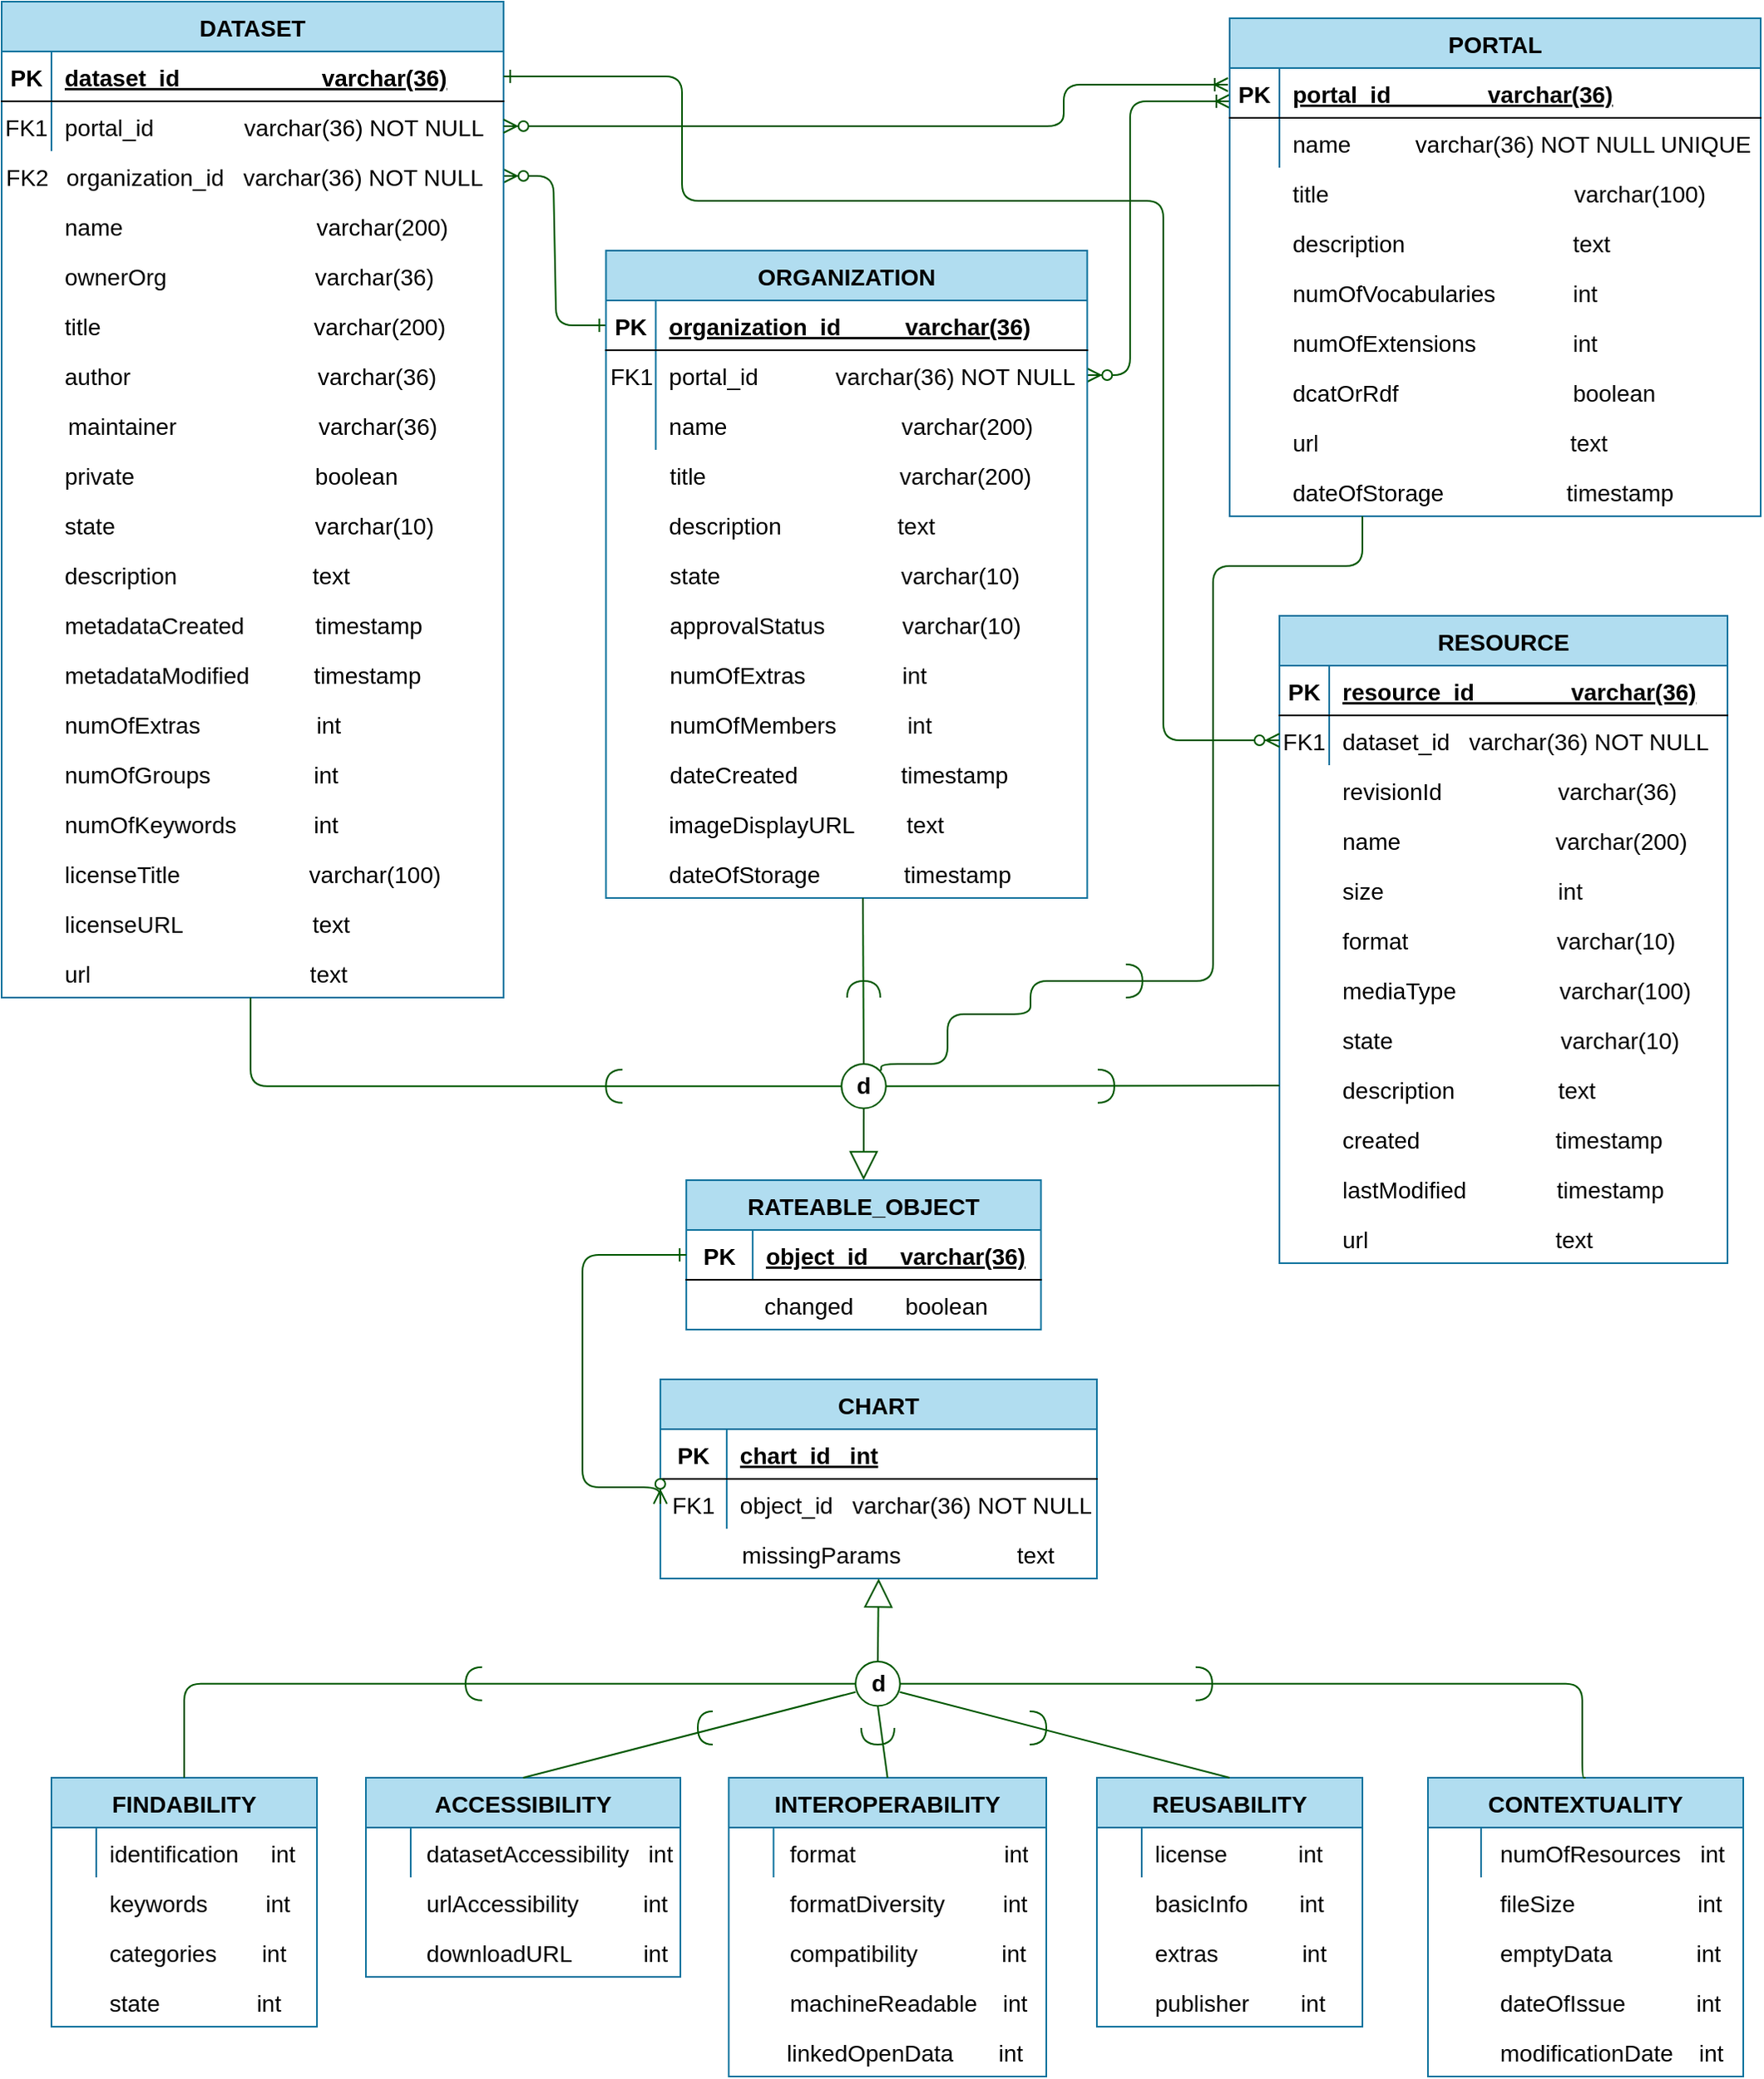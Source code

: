<mxfile version="14.6.12" type="device"><diagram id="R2lEEEUBdFMjLlhIrx00" name="Page-1"><mxGraphModel dx="744" dy="422" grid="1" gridSize="10" guides="1" tooltips="1" connect="1" arrows="1" fold="1" page="1" pageScale="1" pageWidth="1100" pageHeight="850" math="0" shadow="0" extFonts="Permanent Marker^https://fonts.googleapis.com/css?family=Permanent+Marker"><root><mxCell id="0"/><mxCell id="1" parent="0"/><mxCell id="C-vyLk0tnHw3VtMMgP7b-1" value="" style="edgeStyle=orthogonalEdgeStyle;endArrow=ERzeroToMany;startArrow=ERoneToMany;endFill=1;startFill=0;fillColor=#008a00;strokeColor=#005700;fontSize=14;entryX=1;entryY=0.5;entryDx=0;entryDy=0;" parent="1" source="C-vyLk0tnHw3VtMMgP7b-24" target="C-vyLk0tnHw3VtMMgP7b-17" edge="1"><mxGeometry width="100" height="100" relative="1" as="geometry"><mxPoint x="360" y="840" as="sourcePoint"/><mxPoint x="662.43" y="95" as="targetPoint"/><Array as="points"><mxPoint x="700" y="70"/><mxPoint x="700" y="235"/></Array></mxGeometry></mxCell><mxCell id="C-vyLk0tnHw3VtMMgP7b-12" value="" style="edgeStyle=entityRelationEdgeStyle;endArrow=ERzeroToMany;startArrow=ERone;endFill=1;startFill=0;exitX=0;exitY=0.5;exitDx=0;exitDy=0;entryX=1;entryY=0.5;entryDx=0;entryDy=0;fillColor=#008a00;strokeColor=#005700;fontSize=14;" parent="1" source="C-vyLk0tnHw3VtMMgP7b-14" target="UvBOxQ-q_Ur3HQ1FWo0W-9" edge="1"><mxGeometry width="100" height="100" relative="1" as="geometry"><mxPoint x="420" y="300" as="sourcePoint"/><mxPoint x="570" y="390" as="targetPoint"/></mxGeometry></mxCell><mxCell id="C-vyLk0tnHw3VtMMgP7b-2" value="DATASET" style="shape=table;startSize=30;container=1;collapsible=1;childLayout=tableLayout;fixedRows=1;rowLines=0;fontStyle=1;align=center;resizeLast=1;fillColor=#b1ddf0;strokeColor=#10739e;fontSize=14;" parent="1" vertex="1"><mxGeometry x="20" y="10" width="302.43" height="600" as="geometry"/></mxCell><mxCell id="C-vyLk0tnHw3VtMMgP7b-3" value="" style="shape=partialRectangle;collapsible=0;dropTarget=0;pointerEvents=0;fillColor=none;points=[[0,0.5],[1,0.5]];portConstraint=eastwest;top=0;left=0;right=0;bottom=1;fontSize=14;" parent="C-vyLk0tnHw3VtMMgP7b-2" vertex="1"><mxGeometry y="30" width="302.43" height="30" as="geometry"/></mxCell><mxCell id="C-vyLk0tnHw3VtMMgP7b-4" value="PK" style="shape=partialRectangle;overflow=hidden;connectable=0;fillColor=none;top=0;left=0;bottom=0;right=0;fontStyle=1;fontSize=14;" parent="C-vyLk0tnHw3VtMMgP7b-3" vertex="1"><mxGeometry width="30" height="30" as="geometry"/></mxCell><mxCell id="C-vyLk0tnHw3VtMMgP7b-5" value="dataset_id                      varchar(36)" style="shape=partialRectangle;overflow=hidden;connectable=0;fillColor=none;top=0;left=0;bottom=0;right=0;align=left;spacingLeft=6;fontStyle=5;fontSize=14;" parent="C-vyLk0tnHw3VtMMgP7b-3" vertex="1"><mxGeometry x="30" width="272.43" height="30" as="geometry"/></mxCell><mxCell id="C-vyLk0tnHw3VtMMgP7b-9" value="" style="shape=partialRectangle;collapsible=0;dropTarget=0;pointerEvents=0;fillColor=none;points=[[0,0.5],[1,0.5]];portConstraint=eastwest;top=0;left=0;right=0;bottom=0;fontSize=14;" parent="C-vyLk0tnHw3VtMMgP7b-2" vertex="1"><mxGeometry y="60" width="302.43" height="30" as="geometry"/></mxCell><mxCell id="C-vyLk0tnHw3VtMMgP7b-10" value="FK1" style="shape=partialRectangle;overflow=hidden;connectable=0;fillColor=none;top=0;left=0;bottom=0;right=0;fontSize=14;" parent="C-vyLk0tnHw3VtMMgP7b-9" vertex="1"><mxGeometry width="30" height="30" as="geometry"/></mxCell><mxCell id="C-vyLk0tnHw3VtMMgP7b-11" value="portal_id              varchar(36) NOT NULL" style="shape=partialRectangle;overflow=hidden;connectable=0;fillColor=none;top=0;left=0;bottom=0;right=0;align=left;spacingLeft=6;fontSize=14;" parent="C-vyLk0tnHw3VtMMgP7b-9" vertex="1"><mxGeometry x="30" width="272.43" height="30" as="geometry"/></mxCell><mxCell id="C-vyLk0tnHw3VtMMgP7b-13" value="ORGANIZATION" style="shape=table;startSize=30;container=1;collapsible=1;childLayout=tableLayout;fixedRows=1;rowLines=0;fontStyle=1;align=center;resizeLast=1;fillColor=#b1ddf0;strokeColor=#10739e;fontSize=14;" parent="1" vertex="1"><mxGeometry x="384.18" y="160" width="290" height="390" as="geometry"/></mxCell><mxCell id="C-vyLk0tnHw3VtMMgP7b-14" value="" style="shape=partialRectangle;collapsible=0;dropTarget=0;pointerEvents=0;fillColor=none;points=[[0,0.5],[1,0.5]];portConstraint=eastwest;top=0;left=0;right=0;bottom=1;fontSize=14;" parent="C-vyLk0tnHw3VtMMgP7b-13" vertex="1"><mxGeometry y="30" width="290" height="30" as="geometry"/></mxCell><mxCell id="C-vyLk0tnHw3VtMMgP7b-15" value="PK" style="shape=partialRectangle;overflow=hidden;connectable=0;fillColor=none;top=0;left=0;bottom=0;right=0;fontStyle=1;fontSize=14;" parent="C-vyLk0tnHw3VtMMgP7b-14" vertex="1"><mxGeometry width="30" height="30" as="geometry"/></mxCell><mxCell id="C-vyLk0tnHw3VtMMgP7b-16" value="organization_id          varchar(36)" style="shape=partialRectangle;overflow=hidden;connectable=0;fillColor=none;top=0;left=0;bottom=0;right=0;align=left;spacingLeft=6;fontStyle=5;fontSize=14;" parent="C-vyLk0tnHw3VtMMgP7b-14" vertex="1"><mxGeometry x="30" width="260" height="30" as="geometry"/></mxCell><mxCell id="C-vyLk0tnHw3VtMMgP7b-17" value="" style="shape=partialRectangle;collapsible=0;dropTarget=0;pointerEvents=0;fillColor=none;points=[[0,0.5],[1,0.5]];portConstraint=eastwest;top=0;left=0;right=0;bottom=0;fontSize=14;" parent="C-vyLk0tnHw3VtMMgP7b-13" vertex="1"><mxGeometry y="60" width="290" height="30" as="geometry"/></mxCell><mxCell id="C-vyLk0tnHw3VtMMgP7b-18" value="" style="shape=partialRectangle;overflow=hidden;connectable=0;fillColor=none;top=0;left=0;bottom=0;right=0;fontSize=14;" parent="C-vyLk0tnHw3VtMMgP7b-17" vertex="1"><mxGeometry width="30" height="30" as="geometry"/></mxCell><mxCell id="C-vyLk0tnHw3VtMMgP7b-19" value="portal_id            varchar(36) NOT NULL" style="shape=partialRectangle;overflow=hidden;connectable=0;fillColor=none;top=0;left=0;bottom=0;right=0;align=left;spacingLeft=6;strokeWidth=1;fontStyle=0;fontSize=14;" parent="C-vyLk0tnHw3VtMMgP7b-17" vertex="1"><mxGeometry x="30" width="260" height="30" as="geometry"/></mxCell><mxCell id="C-vyLk0tnHw3VtMMgP7b-20" value="" style="shape=partialRectangle;collapsible=0;dropTarget=0;pointerEvents=0;fillColor=none;points=[[0,0.5],[1,0.5]];portConstraint=eastwest;top=0;left=0;right=0;bottom=0;fontSize=14;" parent="C-vyLk0tnHw3VtMMgP7b-13" vertex="1"><mxGeometry y="90" width="290" height="30" as="geometry"/></mxCell><mxCell id="C-vyLk0tnHw3VtMMgP7b-21" value="" style="shape=partialRectangle;overflow=hidden;connectable=0;fillColor=none;top=0;left=0;bottom=0;right=0;fontSize=14;" parent="C-vyLk0tnHw3VtMMgP7b-20" vertex="1"><mxGeometry width="30" height="30" as="geometry"/></mxCell><mxCell id="C-vyLk0tnHw3VtMMgP7b-22" value="name                           varchar(200)" style="shape=partialRectangle;overflow=hidden;connectable=0;fillColor=none;top=0;left=0;bottom=0;right=0;align=left;spacingLeft=6;fontSize=14;" parent="C-vyLk0tnHw3VtMMgP7b-20" vertex="1"><mxGeometry x="30" width="260" height="30" as="geometry"/></mxCell><mxCell id="C-vyLk0tnHw3VtMMgP7b-23" value="PORTAL" style="shape=table;startSize=30;container=1;collapsible=1;childLayout=tableLayout;fixedRows=1;rowLines=0;fontStyle=1;align=center;resizeLast=1;fillColor=#b1ddf0;strokeColor=#10739e;fontSize=14;" parent="1" vertex="1"><mxGeometry x="760" y="20" width="320" height="300" as="geometry"/></mxCell><mxCell id="C-vyLk0tnHw3VtMMgP7b-24" value="" style="shape=partialRectangle;collapsible=0;dropTarget=0;pointerEvents=0;fillColor=none;points=[[0,0.5],[1,0.5]];portConstraint=eastwest;top=0;left=0;right=0;bottom=1;fontSize=14;" parent="C-vyLk0tnHw3VtMMgP7b-23" vertex="1"><mxGeometry y="30" width="320" height="30" as="geometry"/></mxCell><mxCell id="C-vyLk0tnHw3VtMMgP7b-25" value="PK" style="shape=partialRectangle;overflow=hidden;connectable=0;fillColor=none;top=0;left=0;bottom=0;right=0;fontStyle=1;fontSize=14;" parent="C-vyLk0tnHw3VtMMgP7b-24" vertex="1"><mxGeometry width="30" height="30" as="geometry"/></mxCell><mxCell id="C-vyLk0tnHw3VtMMgP7b-26" value="portal_id               varchar(36)" style="shape=partialRectangle;overflow=hidden;connectable=0;fillColor=none;top=0;left=0;bottom=0;right=0;align=left;spacingLeft=6;fontStyle=5;fontSize=14;" parent="C-vyLk0tnHw3VtMMgP7b-24" vertex="1"><mxGeometry x="30" width="290" height="30" as="geometry"/></mxCell><mxCell id="C-vyLk0tnHw3VtMMgP7b-27" value="" style="shape=partialRectangle;collapsible=0;dropTarget=0;pointerEvents=0;fillColor=none;points=[[0,0.5],[1,0.5]];portConstraint=eastwest;top=0;left=0;right=0;bottom=0;fontSize=14;" parent="C-vyLk0tnHw3VtMMgP7b-23" vertex="1"><mxGeometry y="60" width="320" height="30" as="geometry"/></mxCell><mxCell id="C-vyLk0tnHw3VtMMgP7b-28" value="" style="shape=partialRectangle;overflow=hidden;connectable=0;fillColor=none;top=0;left=0;bottom=0;right=0;fontSize=14;" parent="C-vyLk0tnHw3VtMMgP7b-27" vertex="1"><mxGeometry width="30" height="30" as="geometry"/></mxCell><mxCell id="C-vyLk0tnHw3VtMMgP7b-29" value="name          varchar(36) NOT NULL UNIQUE" style="shape=partialRectangle;overflow=hidden;connectable=0;fillColor=none;top=0;left=0;bottom=0;right=0;align=left;spacingLeft=6;fontSize=14;" parent="C-vyLk0tnHw3VtMMgP7b-27" vertex="1"><mxGeometry x="30" width="290" height="30" as="geometry"/></mxCell><mxCell id="wOkbWrruHiMdVwnTg42V-2" value="RESOURCE" style="shape=table;startSize=30;container=1;collapsible=1;childLayout=tableLayout;fixedRows=1;rowLines=0;fontStyle=1;align=center;resizeLast=1;fillColor=#b1ddf0;strokeColor=#10739e;fontSize=14;" parent="1" vertex="1"><mxGeometry x="790" y="380" width="270" height="390" as="geometry"/></mxCell><mxCell id="wOkbWrruHiMdVwnTg42V-3" value="" style="shape=partialRectangle;collapsible=0;dropTarget=0;pointerEvents=0;fillColor=none;points=[[0,0.5],[1,0.5]];portConstraint=eastwest;top=0;left=0;right=0;bottom=1;fontSize=14;" parent="wOkbWrruHiMdVwnTg42V-2" vertex="1"><mxGeometry y="30" width="270" height="30" as="geometry"/></mxCell><mxCell id="wOkbWrruHiMdVwnTg42V-4" value="PK" style="shape=partialRectangle;overflow=hidden;connectable=0;fillColor=none;top=0;left=0;bottom=0;right=0;fontStyle=1;fontSize=14;" parent="wOkbWrruHiMdVwnTg42V-3" vertex="1"><mxGeometry width="30" height="30" as="geometry"/></mxCell><mxCell id="wOkbWrruHiMdVwnTg42V-5" value="resource_id               varchar(36)" style="shape=partialRectangle;overflow=hidden;connectable=0;fillColor=none;top=0;left=0;bottom=0;right=0;align=left;spacingLeft=6;fontStyle=5;fontSize=14;" parent="wOkbWrruHiMdVwnTg42V-3" vertex="1"><mxGeometry x="30" width="240" height="30" as="geometry"/></mxCell><mxCell id="wOkbWrruHiMdVwnTg42V-6" value="" style="shape=partialRectangle;collapsible=0;dropTarget=0;pointerEvents=0;fillColor=none;points=[[0,0.5],[1,0.5]];portConstraint=eastwest;top=0;left=0;right=0;bottom=0;fontSize=14;" parent="wOkbWrruHiMdVwnTg42V-2" vertex="1"><mxGeometry y="60" width="270" height="30" as="geometry"/></mxCell><mxCell id="wOkbWrruHiMdVwnTg42V-7" value="FK1" style="shape=partialRectangle;overflow=hidden;connectable=0;fillColor=none;top=0;left=0;bottom=0;right=0;fontSize=14;" parent="wOkbWrruHiMdVwnTg42V-6" vertex="1"><mxGeometry width="30" height="30" as="geometry"/></mxCell><mxCell id="wOkbWrruHiMdVwnTg42V-8" value="dataset_id   varchar(36) NOT NULL" style="shape=partialRectangle;overflow=hidden;connectable=0;fillColor=none;top=0;left=0;bottom=0;right=0;align=left;spacingLeft=6;fontSize=14;" parent="wOkbWrruHiMdVwnTg42V-6" vertex="1"><mxGeometry x="30" width="240" height="30" as="geometry"/></mxCell><mxCell id="DVS85fL9BZpWIv3RxOL_-1" value="" style="endArrow=ERzeroToMany;startArrow=ERone;endFill=1;startFill=0;exitX=1;exitY=0.5;exitDx=0;exitDy=0;entryX=0;entryY=0.5;entryDx=0;entryDy=0;fillColor=#008a00;strokeColor=#005700;edgeStyle=orthogonalEdgeStyle;fontSize=14;" parent="1" source="C-vyLk0tnHw3VtMMgP7b-3" target="wOkbWrruHiMdVwnTg42V-6" edge="1"><mxGeometry width="100" height="100" relative="1" as="geometry"><mxPoint x="680" y="340" as="sourcePoint"/><mxPoint x="770" y="190" as="targetPoint"/><Array as="points"><mxPoint x="430" y="55"/><mxPoint x="430" y="130"/><mxPoint x="720" y="130"/><mxPoint x="720" y="455"/></Array></mxGeometry></mxCell><mxCell id="DVS85fL9BZpWIv3RxOL_-2" value="name                              varchar(200)" style="shape=partialRectangle;overflow=hidden;connectable=0;fillColor=none;top=0;left=0;bottom=0;right=0;align=left;spacingLeft=6;fontSize=14;" parent="1" vertex="1"><mxGeometry x="50" y="130" width="272.43" height="30" as="geometry"/></mxCell><mxCell id="DVS85fL9BZpWIv3RxOL_-3" value="title                                 varchar(200)" style="shape=partialRectangle;overflow=hidden;connectable=0;fillColor=none;top=0;left=0;bottom=0;right=0;align=left;spacingLeft=6;fontSize=14;" parent="1" vertex="1"><mxGeometry x="50" y="190" width="268.39" height="30" as="geometry"/></mxCell><mxCell id="DVS85fL9BZpWIv3RxOL_-4" value="author                             varchar(36)" style="shape=partialRectangle;overflow=hidden;connectable=0;fillColor=none;top=0;left=0;bottom=0;right=0;align=left;spacingLeft=6;fontSize=14;" parent="1" vertex="1"><mxGeometry x="50" y="220" width="268.39" height="30" as="geometry"/></mxCell><mxCell id="DVS85fL9BZpWIv3RxOL_-5" value="maintainer                      varchar(36)" style="shape=partialRectangle;overflow=hidden;connectable=0;fillColor=none;top=0;left=0;bottom=0;right=0;align=left;spacingLeft=6;fontSize=14;" parent="1" vertex="1"><mxGeometry x="52.02" y="250" width="268.39" height="30" as="geometry"/></mxCell><mxCell id="DVS85fL9BZpWIv3RxOL_-6" value="state                               varchar(10)" style="shape=partialRectangle;overflow=hidden;connectable=0;fillColor=none;top=0;left=0;bottom=0;right=0;align=left;spacingLeft=6;fontSize=14;" parent="1" vertex="1"><mxGeometry x="50" y="310" width="268.39" height="30" as="geometry"/></mxCell><mxCell id="DVS85fL9BZpWIv3RxOL_-7" value="description                     text" style="shape=partialRectangle;overflow=hidden;connectable=0;fillColor=none;top=0;left=0;bottom=0;right=0;align=left;spacingLeft=6;fontSize=14;" parent="1" vertex="1"><mxGeometry x="50" y="340" width="268.39" height="30" as="geometry"/></mxCell><mxCell id="DVS85fL9BZpWIv3RxOL_-8" value="ownerOrg                       varchar(36)" style="shape=partialRectangle;overflow=hidden;connectable=0;fillColor=none;top=0;left=0;bottom=0;right=0;align=left;spacingLeft=6;fontSize=14;" parent="1" vertex="1"><mxGeometry x="50" y="160" width="268.39" height="30" as="geometry"/></mxCell><mxCell id="DVS85fL9BZpWIv3RxOL_-10" value="metadataCreated           timestamp" style="shape=partialRectangle;overflow=hidden;connectable=0;fillColor=none;top=0;left=0;bottom=0;right=0;align=left;spacingLeft=6;fontSize=14;" parent="1" vertex="1"><mxGeometry x="50" y="370" width="272.43" height="30" as="geometry"/></mxCell><mxCell id="DVS85fL9BZpWIv3RxOL_-11" value="metadataModified          timestamp" style="shape=partialRectangle;overflow=hidden;connectable=0;fillColor=none;top=0;left=0;bottom=0;right=0;align=left;spacingLeft=6;fontSize=14;" parent="1" vertex="1"><mxGeometry x="50" y="400" width="272.43" height="30" as="geometry"/></mxCell><mxCell id="DVS85fL9BZpWIv3RxOL_-12" value="numOfExtras                  int " style="shape=partialRectangle;overflow=hidden;connectable=0;fillColor=none;top=0;left=0;bottom=0;right=0;align=left;spacingLeft=6;fontSize=14;" parent="1" vertex="1"><mxGeometry x="50" y="430" width="268.39" height="30" as="geometry"/></mxCell><mxCell id="DVS85fL9BZpWIv3RxOL_-13" value="numOfGroups                int " style="shape=partialRectangle;overflow=hidden;connectable=0;fillColor=none;top=0;left=0;bottom=0;right=0;align=left;spacingLeft=6;fontSize=14;" parent="1" vertex="1"><mxGeometry x="50" y="460" width="268.39" height="30" as="geometry"/></mxCell><mxCell id="DVS85fL9BZpWIv3RxOL_-15" value="numOfKeywords            int " style="shape=partialRectangle;overflow=hidden;connectable=0;fillColor=none;top=0;left=0;bottom=0;right=0;align=left;spacingLeft=6;fontSize=14;" parent="1" vertex="1"><mxGeometry x="50" y="490" width="268.39" height="30" as="geometry"/></mxCell><mxCell id="DVS85fL9BZpWIv3RxOL_-23" value="licenseTitle                    varchar(100) " style="shape=partialRectangle;overflow=hidden;connectable=0;fillColor=none;top=0;left=0;bottom=0;right=0;align=left;spacingLeft=6;fontSize=14;" parent="1" vertex="1"><mxGeometry x="50" y="520" width="268.39" height="30" as="geometry"/></mxCell><mxCell id="DVS85fL9BZpWIv3RxOL_-24" value="licenseURL                    text" style="shape=partialRectangle;overflow=hidden;connectable=0;fillColor=none;top=0;left=0;bottom=0;right=0;align=left;spacingLeft=6;fontSize=14;" parent="1" vertex="1"><mxGeometry x="50" y="550" width="268.39" height="30" as="geometry"/></mxCell><mxCell id="DVS85fL9BZpWIv3RxOL_-25" value="url                                  text " style="shape=partialRectangle;overflow=hidden;connectable=0;fillColor=none;top=0;left=0;bottom=0;right=0;align=left;spacingLeft=6;fontSize=14;" parent="1" vertex="1"><mxGeometry x="50" y="580" width="268.39" height="30" as="geometry"/></mxCell><mxCell id="DVS85fL9BZpWIv3RxOL_-27" value="state                            varchar(10)" style="shape=partialRectangle;overflow=hidden;connectable=0;fillColor=none;top=0;left=0;bottom=0;right=0;align=left;spacingLeft=6;fontSize=14;" parent="1" vertex="1"><mxGeometry x="414.68" y="340" width="260" height="30" as="geometry"/></mxCell><mxCell id="DVS85fL9BZpWIv3RxOL_-29" value="approvalStatus            varchar(10)" style="shape=partialRectangle;overflow=hidden;connectable=0;fillColor=none;top=0;left=0;bottom=0;right=0;align=left;spacingLeft=6;fontSize=14;" parent="1" vertex="1"><mxGeometry x="414.68" y="370" width="280" height="30" as="geometry"/></mxCell><mxCell id="DVS85fL9BZpWIv3RxOL_-30" value="title                              varchar(200)" style="shape=partialRectangle;overflow=hidden;connectable=0;fillColor=none;top=0;left=0;bottom=0;right=0;align=left;spacingLeft=6;fontSize=14;" parent="1" vertex="1"><mxGeometry x="414.68" y="280" width="260" height="30" as="geometry"/></mxCell><mxCell id="DVS85fL9BZpWIv3RxOL_-31" value="dateCreated                timestamp" style="shape=partialRectangle;overflow=hidden;connectable=0;fillColor=none;top=0;left=0;bottom=0;right=0;align=left;spacingLeft=6;fontSize=14;" parent="1" vertex="1"><mxGeometry x="414.68" y="460" width="260" height="30" as="geometry"/></mxCell><mxCell id="DVS85fL9BZpWIv3RxOL_-32" value="numOfMembers           int" style="shape=partialRectangle;overflow=hidden;connectable=0;fillColor=none;top=0;left=0;bottom=0;right=0;align=left;spacingLeft=6;fontSize=14;" parent="1" vertex="1"><mxGeometry x="414.68" y="430" width="260" height="30" as="geometry"/></mxCell><mxCell id="DVS85fL9BZpWIv3RxOL_-33" value="numOfExtras               int" style="shape=partialRectangle;overflow=hidden;connectable=0;fillColor=none;top=0;left=0;bottom=0;right=0;align=left;spacingLeft=6;fontSize=14;" parent="1" vertex="1"><mxGeometry x="414.68" y="400" width="250" height="30" as="geometry"/></mxCell><mxCell id="DVS85fL9BZpWIv3RxOL_-34" value="imageDisplayURL        text" style="shape=partialRectangle;overflow=hidden;connectable=0;fillColor=none;top=0;left=0;bottom=0;right=0;align=left;spacingLeft=6;fontSize=14;" parent="1" vertex="1"><mxGeometry x="414.18" y="490" width="260" height="30" as="geometry"/></mxCell><mxCell id="DVS85fL9BZpWIv3RxOL_-35" value="name                        varchar(200)" style="shape=partialRectangle;overflow=hidden;connectable=0;fillColor=none;top=0;left=0;bottom=0;right=0;align=left;spacingLeft=6;fontSize=14;" parent="1" vertex="1"><mxGeometry x="820" y="500" width="240" height="30" as="geometry"/></mxCell><mxCell id="DVS85fL9BZpWIv3RxOL_-36" value="revisionId                  varchar(36)" style="shape=partialRectangle;overflow=hidden;connectable=0;fillColor=none;top=0;left=0;bottom=0;right=0;align=left;spacingLeft=6;fontSize=14;" parent="1" vertex="1"><mxGeometry x="820" y="470" width="240" height="30" as="geometry"/></mxCell><mxCell id="DVS85fL9BZpWIv3RxOL_-37" value="state                          varchar(10)" style="shape=partialRectangle;overflow=hidden;connectable=0;fillColor=none;top=0;left=0;bottom=0;right=0;align=left;spacingLeft=6;fontSize=14;" parent="1" vertex="1"><mxGeometry x="820" y="620" width="240" height="30" as="geometry"/></mxCell><mxCell id="DVS85fL9BZpWIv3RxOL_-38" value="mediaType                varchar(100)" style="shape=partialRectangle;overflow=hidden;connectable=0;fillColor=none;top=0;left=0;bottom=0;right=0;align=left;spacingLeft=6;fontSize=14;" parent="1" vertex="1"><mxGeometry x="820" y="590" width="240" height="30" as="geometry"/></mxCell><mxCell id="DVS85fL9BZpWIv3RxOL_-39" value="size                           int" style="shape=partialRectangle;overflow=hidden;connectable=0;fillColor=none;top=0;left=0;bottom=0;right=0;align=left;spacingLeft=6;fontSize=14;" parent="1" vertex="1"><mxGeometry x="820" y="530" width="240" height="30" as="geometry"/></mxCell><mxCell id="DVS85fL9BZpWIv3RxOL_-40" value="format                       varchar(10)" style="shape=partialRectangle;overflow=hidden;connectable=0;fillColor=none;top=0;left=0;bottom=0;right=0;align=left;spacingLeft=6;fontSize=14;" parent="1" vertex="1"><mxGeometry x="820" y="560" width="240" height="30" as="geometry"/></mxCell><mxCell id="DVS85fL9BZpWIv3RxOL_-41" value="created                     timestamp" style="shape=partialRectangle;overflow=hidden;connectable=0;fillColor=none;top=0;left=0;bottom=0;right=0;align=left;spacingLeft=6;fontSize=14;" parent="1" vertex="1"><mxGeometry x="820" y="680" width="240" height="30" as="geometry"/></mxCell><mxCell id="DVS85fL9BZpWIv3RxOL_-42" value="description                text" style="shape=partialRectangle;overflow=hidden;connectable=0;fillColor=none;top=0;left=0;bottom=0;right=0;align=left;spacingLeft=6;fontSize=14;" parent="1" vertex="1"><mxGeometry x="820" y="650" width="240" height="30" as="geometry"/></mxCell><mxCell id="DVS85fL9BZpWIv3RxOL_-43" value="lastModified              timestamp" style="shape=partialRectangle;overflow=hidden;connectable=0;fillColor=none;top=0;left=0;bottom=0;right=0;align=left;spacingLeft=6;fontSize=14;" parent="1" vertex="1"><mxGeometry x="820" y="710" width="240" height="30" as="geometry"/></mxCell><mxCell id="DVS85fL9BZpWIv3RxOL_-44" value="url                             text" style="shape=partialRectangle;overflow=hidden;connectable=0;fillColor=none;top=0;left=0;bottom=0;right=0;align=left;spacingLeft=6;fontSize=14;" parent="1" vertex="1"><mxGeometry x="820" y="740" width="240" height="30" as="geometry"/></mxCell><mxCell id="DVS85fL9BZpWIv3RxOL_-45" value="CHART" style="shape=table;startSize=30;container=1;collapsible=1;childLayout=tableLayout;fixedRows=1;rowLines=0;fontStyle=1;align=center;resizeLast=1;fillColor=#b1ddf0;strokeColor=#10739e;fontSize=14;" parent="1" vertex="1"><mxGeometry x="416.93" y="840" width="263.07" height="120" as="geometry"/></mxCell><mxCell id="DVS85fL9BZpWIv3RxOL_-46" value="" style="shape=partialRectangle;collapsible=0;dropTarget=0;pointerEvents=0;points=[[0,0.5],[1,0.5]];portConstraint=eastwest;top=0;left=0;right=0;bottom=1;fillColor=none;fontSize=14;" parent="DVS85fL9BZpWIv3RxOL_-45" vertex="1"><mxGeometry y="30" width="263.07" height="30" as="geometry"/></mxCell><mxCell id="DVS85fL9BZpWIv3RxOL_-47" value="PK" style="shape=partialRectangle;overflow=hidden;connectable=0;top=0;left=0;bottom=0;right=0;fontStyle=1;fillColor=none;fontSize=14;" parent="DVS85fL9BZpWIv3RxOL_-46" vertex="1"><mxGeometry width="40" height="30" as="geometry"/></mxCell><mxCell id="DVS85fL9BZpWIv3RxOL_-48" value="chart_id   int" style="shape=partialRectangle;overflow=hidden;connectable=0;top=0;left=0;bottom=0;right=0;align=left;spacingLeft=6;fontStyle=5;fillColor=none;fontSize=14;" parent="DVS85fL9BZpWIv3RxOL_-46" vertex="1"><mxGeometry x="40" width="223.07" height="30" as="geometry"/></mxCell><mxCell id="DVS85fL9BZpWIv3RxOL_-49" value="" style="shape=partialRectangle;collapsible=0;dropTarget=0;pointerEvents=0;fillColor=none;points=[[0,0.5],[1,0.5]];portConstraint=eastwest;top=0;left=0;right=0;bottom=0;fontSize=14;" parent="DVS85fL9BZpWIv3RxOL_-45" vertex="1"><mxGeometry y="60" width="263.07" height="30" as="geometry"/></mxCell><mxCell id="DVS85fL9BZpWIv3RxOL_-50" value="FK1" style="shape=partialRectangle;overflow=hidden;connectable=0;fillColor=none;top=0;left=0;bottom=0;right=0;fontSize=14;" parent="DVS85fL9BZpWIv3RxOL_-49" vertex="1"><mxGeometry width="40" height="30" as="geometry"/></mxCell><mxCell id="DVS85fL9BZpWIv3RxOL_-51" value="object_id   varchar(36) NOT NULL" style="shape=partialRectangle;overflow=hidden;connectable=0;fillColor=none;top=0;left=0;bottom=0;right=0;align=left;spacingLeft=6;fontSize=14;" parent="DVS85fL9BZpWIv3RxOL_-49" vertex="1"><mxGeometry x="40" width="223.07" height="30" as="geometry"/></mxCell><mxCell id="DVS85fL9BZpWIv3RxOL_-69" value="FINDABILITY" style="shape=table;startSize=30;container=1;collapsible=1;childLayout=tableLayout;fixedRows=1;rowLines=0;fontStyle=1;align=center;resizeLast=1;fillColor=#b1ddf0;strokeColor=#10739e;fontSize=14;" parent="1" vertex="1"><mxGeometry x="50" y="1080" width="160" height="150" as="geometry"/></mxCell><mxCell id="DVS85fL9BZpWIv3RxOL_-73" value="" style="shape=partialRectangle;collapsible=0;dropTarget=0;pointerEvents=0;fillColor=none;points=[[0,0.5],[1,0.5]];portConstraint=eastwest;top=0;left=0;right=0;bottom=0;fontSize=14;" parent="DVS85fL9BZpWIv3RxOL_-69" vertex="1"><mxGeometry y="30" width="160" height="30" as="geometry"/></mxCell><mxCell id="DVS85fL9BZpWIv3RxOL_-74" value="" style="shape=partialRectangle;overflow=hidden;connectable=0;fillColor=none;top=0;left=0;bottom=0;right=0;fontSize=14;" parent="DVS85fL9BZpWIv3RxOL_-73" vertex="1"><mxGeometry width="27" height="30" as="geometry"/></mxCell><mxCell id="DVS85fL9BZpWIv3RxOL_-75" value="" style="shape=partialRectangle;overflow=hidden;connectable=0;fillColor=none;top=0;left=0;bottom=0;right=0;align=left;spacingLeft=6;fontSize=14;" parent="DVS85fL9BZpWIv3RxOL_-73" vertex="1"><mxGeometry x="27" width="133" height="30" as="geometry"/></mxCell><mxCell id="DVS85fL9BZpWIv3RxOL_-79" value="identification     int" style="shape=partialRectangle;overflow=hidden;connectable=0;fillColor=none;top=0;left=0;bottom=0;right=0;align=left;spacingLeft=6;fontSize=14;" parent="1" vertex="1"><mxGeometry x="77.0" y="1110" width="130" height="30" as="geometry"/></mxCell><mxCell id="DVS85fL9BZpWIv3RxOL_-80" value="keywords         int" style="shape=partialRectangle;overflow=hidden;connectable=0;fillColor=none;top=0;left=0;bottom=0;right=0;align=left;spacingLeft=6;fontSize=14;" parent="1" vertex="1"><mxGeometry x="77.0" y="1140" width="130" height="30" as="geometry"/></mxCell><mxCell id="DVS85fL9BZpWIv3RxOL_-129" value="categories       int" style="shape=partialRectangle;overflow=hidden;connectable=0;fillColor=none;top=0;left=0;bottom=0;right=0;align=left;spacingLeft=6;fontSize=14;" parent="1" vertex="1"><mxGeometry x="77.0" y="1170" width="130" height="30" as="geometry"/></mxCell><mxCell id="DVS85fL9BZpWIv3RxOL_-130" value="state               int" style="shape=partialRectangle;overflow=hidden;connectable=0;fillColor=none;top=0;left=0;bottom=0;right=0;align=left;spacingLeft=6;fontSize=14;" parent="1" vertex="1"><mxGeometry x="77.0" y="1200" width="130" height="30" as="geometry"/></mxCell><mxCell id="DVS85fL9BZpWIv3RxOL_-131" value="CONTEXTUALITY" style="shape=table;startSize=30;container=1;collapsible=1;childLayout=tableLayout;fixedRows=1;rowLines=0;fontStyle=1;align=center;resizeLast=1;fillColor=#b1ddf0;strokeColor=#10739e;fontSize=14;" parent="1" vertex="1"><mxGeometry x="879.5" y="1080" width="190" height="180" as="geometry"/></mxCell><mxCell id="DVS85fL9BZpWIv3RxOL_-132" value="" style="shape=partialRectangle;collapsible=0;dropTarget=0;pointerEvents=0;fillColor=none;points=[[0,0.5],[1,0.5]];portConstraint=eastwest;top=0;left=0;right=0;bottom=0;fontSize=14;" parent="DVS85fL9BZpWIv3RxOL_-131" vertex="1"><mxGeometry y="30" width="190" height="30" as="geometry"/></mxCell><mxCell id="DVS85fL9BZpWIv3RxOL_-133" value="" style="shape=partialRectangle;overflow=hidden;connectable=0;fillColor=none;top=0;left=0;bottom=0;right=0;fontSize=14;" parent="DVS85fL9BZpWIv3RxOL_-132" vertex="1"><mxGeometry width="32" height="30" as="geometry"/></mxCell><mxCell id="DVS85fL9BZpWIv3RxOL_-134" value="" style="shape=partialRectangle;overflow=hidden;connectable=0;fillColor=none;top=0;left=0;bottom=0;right=0;align=left;spacingLeft=6;fontSize=14;" parent="DVS85fL9BZpWIv3RxOL_-132" vertex="1"><mxGeometry x="32" width="158" height="30" as="geometry"/></mxCell><mxCell id="DVS85fL9BZpWIv3RxOL_-139" value="REUSABILITY" style="shape=table;startSize=30;container=1;collapsible=1;childLayout=tableLayout;fixedRows=1;rowLines=0;fontStyle=1;align=center;resizeLast=1;fillColor=#b1ddf0;strokeColor=#10739e;fontSize=14;" parent="1" vertex="1"><mxGeometry x="680" y="1080" width="160" height="150" as="geometry"/></mxCell><mxCell id="DVS85fL9BZpWIv3RxOL_-140" value="" style="shape=partialRectangle;collapsible=0;dropTarget=0;pointerEvents=0;fillColor=none;points=[[0,0.5],[1,0.5]];portConstraint=eastwest;top=0;left=0;right=0;bottom=0;fontSize=14;" parent="DVS85fL9BZpWIv3RxOL_-139" vertex="1"><mxGeometry y="30" width="160" height="30" as="geometry"/></mxCell><mxCell id="DVS85fL9BZpWIv3RxOL_-141" value="" style="shape=partialRectangle;overflow=hidden;connectable=0;fillColor=none;top=0;left=0;bottom=0;right=0;fontSize=14;" parent="DVS85fL9BZpWIv3RxOL_-140" vertex="1"><mxGeometry width="27" height="30" as="geometry"/></mxCell><mxCell id="DVS85fL9BZpWIv3RxOL_-142" value="" style="shape=partialRectangle;overflow=hidden;connectable=0;fillColor=none;top=0;left=0;bottom=0;right=0;align=left;spacingLeft=6;fontSize=14;" parent="DVS85fL9BZpWIv3RxOL_-140" vertex="1"><mxGeometry x="27" width="133" height="30" as="geometry"/></mxCell><mxCell id="DVS85fL9BZpWIv3RxOL_-147" value="INTEROPERABILITY" style="shape=table;startSize=30;container=1;collapsible=1;childLayout=tableLayout;fixedRows=1;rowLines=0;fontStyle=1;align=center;resizeLast=1;fillColor=#b1ddf0;strokeColor=#10739e;fontSize=14;" parent="1" vertex="1"><mxGeometry x="458.16" y="1080" width="191.34" height="180" as="geometry"/></mxCell><mxCell id="DVS85fL9BZpWIv3RxOL_-148" value="" style="shape=partialRectangle;collapsible=0;dropTarget=0;pointerEvents=0;fillColor=none;points=[[0,0.5],[1,0.5]];portConstraint=eastwest;top=0;left=0;right=0;bottom=0;fontSize=14;" parent="DVS85fL9BZpWIv3RxOL_-147" vertex="1"><mxGeometry y="30" width="191.34" height="30" as="geometry"/></mxCell><mxCell id="DVS85fL9BZpWIv3RxOL_-149" value="" style="shape=partialRectangle;overflow=hidden;connectable=0;fillColor=none;top=0;left=0;bottom=0;right=0;fontSize=14;" parent="DVS85fL9BZpWIv3RxOL_-148" vertex="1"><mxGeometry width="27" height="30" as="geometry"/></mxCell><mxCell id="DVS85fL9BZpWIv3RxOL_-150" value="" style="shape=partialRectangle;overflow=hidden;connectable=0;fillColor=none;top=0;left=0;bottom=0;right=0;align=left;spacingLeft=6;fontSize=14;" parent="DVS85fL9BZpWIv3RxOL_-148" vertex="1"><mxGeometry x="27" width="164.34" height="30" as="geometry"/></mxCell><mxCell id="DVS85fL9BZpWIv3RxOL_-155" value="ACCESSIBILITY" style="shape=table;startSize=30;container=1;collapsible=1;childLayout=tableLayout;fixedRows=1;rowLines=0;fontStyle=1;align=center;resizeLast=1;fillColor=#b1ddf0;strokeColor=#10739e;fontSize=14;" parent="1" vertex="1"><mxGeometry x="239.5" y="1080" width="189.5" height="120" as="geometry"/></mxCell><mxCell id="DVS85fL9BZpWIv3RxOL_-156" value="" style="shape=partialRectangle;collapsible=0;dropTarget=0;pointerEvents=0;fillColor=none;points=[[0,0.5],[1,0.5]];portConstraint=eastwest;top=0;left=0;right=0;bottom=0;fontSize=14;" parent="DVS85fL9BZpWIv3RxOL_-155" vertex="1"><mxGeometry y="30" width="189.5" height="30" as="geometry"/></mxCell><mxCell id="DVS85fL9BZpWIv3RxOL_-157" value="" style="shape=partialRectangle;overflow=hidden;connectable=0;fillColor=none;top=0;left=0;bottom=0;right=0;fontSize=14;" parent="DVS85fL9BZpWIv3RxOL_-156" vertex="1"><mxGeometry width="27" height="30" as="geometry"/></mxCell><mxCell id="DVS85fL9BZpWIv3RxOL_-158" value="" style="shape=partialRectangle;overflow=hidden;connectable=0;fillColor=none;top=0;left=0;bottom=0;right=0;align=left;spacingLeft=6;fontSize=14;" parent="DVS85fL9BZpWIv3RxOL_-156" vertex="1"><mxGeometry x="27" width="162.5" height="30" as="geometry"/></mxCell><mxCell id="DVS85fL9BZpWIv3RxOL_-159" value="datasetAccessibility   int" style="shape=partialRectangle;overflow=hidden;connectable=0;fillColor=none;top=0;left=0;bottom=0;right=0;align=left;spacingLeft=6;fontSize=14;" parent="1" vertex="1"><mxGeometry x="267.97" y="1110" width="161.53" height="30" as="geometry"/></mxCell><mxCell id="DVS85fL9BZpWIv3RxOL_-160" value="urlAccessibility          int" style="shape=partialRectangle;overflow=hidden;connectable=0;fillColor=none;top=0;left=0;bottom=0;right=0;align=left;spacingLeft=6;fontSize=14;" parent="1" vertex="1"><mxGeometry x="267.97" y="1140" width="161.53" height="30" as="geometry"/></mxCell><mxCell id="DVS85fL9BZpWIv3RxOL_-161" value="downloadURL           int" style="shape=partialRectangle;overflow=hidden;connectable=0;fillColor=none;top=0;left=0;bottom=0;right=0;align=left;spacingLeft=6;fontSize=14;" parent="1" vertex="1"><mxGeometry x="267.97" y="1170" width="161.53" height="30" as="geometry"/></mxCell><mxCell id="DVS85fL9BZpWIv3RxOL_-167" value="format                       int" style="shape=partialRectangle;overflow=hidden;connectable=0;fillColor=none;top=0;left=0;bottom=0;right=0;align=left;spacingLeft=6;fontSize=14;" parent="1" vertex="1"><mxGeometry x="487" y="1110" width="152.5" height="30" as="geometry"/></mxCell><mxCell id="DVS85fL9BZpWIv3RxOL_-168" value="formatDiversity         int" style="shape=partialRectangle;overflow=hidden;connectable=0;fillColor=none;top=0;left=0;bottom=0;right=0;align=left;spacingLeft=6;fontSize=14;" parent="1" vertex="1"><mxGeometry x="487" y="1140" width="152.5" height="30" as="geometry"/></mxCell><mxCell id="DVS85fL9BZpWIv3RxOL_-169" value="compatibility             int" style="shape=partialRectangle;overflow=hidden;connectable=0;fillColor=none;top=0;left=0;bottom=0;right=0;align=left;spacingLeft=6;fontSize=14;" parent="1" vertex="1"><mxGeometry x="487" y="1170" width="152.5" height="30" as="geometry"/></mxCell><mxCell id="DVS85fL9BZpWIv3RxOL_-170" value="machineReadable    int" style="shape=partialRectangle;overflow=hidden;connectable=0;fillColor=none;top=0;left=0;bottom=0;right=0;align=left;spacingLeft=6;fontSize=14;" parent="1" vertex="1"><mxGeometry x="487" y="1200" width="152.5" height="30" as="geometry"/></mxCell><mxCell id="DVS85fL9BZpWIv3RxOL_-171" value="license           int" style="shape=partialRectangle;overflow=hidden;connectable=0;fillColor=none;top=0;left=0;bottom=0;right=0;align=left;spacingLeft=6;fontSize=14;" parent="1" vertex="1"><mxGeometry x="707" y="1110" width="130" height="30" as="geometry"/></mxCell><mxCell id="DVS85fL9BZpWIv3RxOL_-172" value="basicInfo        int" style="shape=partialRectangle;overflow=hidden;connectable=0;fillColor=none;top=0;left=0;bottom=0;right=0;align=left;spacingLeft=6;fontSize=14;" parent="1" vertex="1"><mxGeometry x="707" y="1140" width="130" height="30" as="geometry"/></mxCell><mxCell id="DVS85fL9BZpWIv3RxOL_-173" value="extras             int" style="shape=partialRectangle;overflow=hidden;connectable=0;fillColor=none;top=0;left=0;bottom=0;right=0;align=left;spacingLeft=6;fontSize=14;" parent="1" vertex="1"><mxGeometry x="707" y="1170" width="130" height="30" as="geometry"/></mxCell><mxCell id="DVS85fL9BZpWIv3RxOL_-174" value="publisher        int" style="shape=partialRectangle;overflow=hidden;connectable=0;fillColor=none;top=0;left=0;bottom=0;right=0;align=left;spacingLeft=6;fontSize=14;" parent="1" vertex="1"><mxGeometry x="707" y="1200" width="130" height="30" as="geometry"/></mxCell><mxCell id="DVS85fL9BZpWIv3RxOL_-175" value="numOfResources   int" style="shape=partialRectangle;overflow=hidden;connectable=0;fillColor=none;top=0;left=0;bottom=0;right=0;align=left;spacingLeft=6;fontSize=14;" parent="1" vertex="1"><mxGeometry x="915" y="1110" width="154.5" height="30" as="geometry"/></mxCell><mxCell id="DVS85fL9BZpWIv3RxOL_-176" value="fileSize                   int" style="shape=partialRectangle;overflow=hidden;connectable=0;fillColor=none;top=0;left=0;bottom=0;right=0;align=left;spacingLeft=6;fontSize=14;" parent="1" vertex="1"><mxGeometry x="915" y="1140" width="154.5" height="30" as="geometry"/></mxCell><mxCell id="DVS85fL9BZpWIv3RxOL_-177" value="emptyData             int" style="shape=partialRectangle;overflow=hidden;connectable=0;fillColor=none;top=0;left=0;bottom=0;right=0;align=left;spacingLeft=6;fontSize=14;" parent="1" vertex="1"><mxGeometry x="915" y="1170" width="154.5" height="30" as="geometry"/></mxCell><mxCell id="DVS85fL9BZpWIv3RxOL_-178" value="dateOfIssue           int" style="shape=partialRectangle;overflow=hidden;connectable=0;fillColor=none;top=0;left=0;bottom=0;right=0;align=left;spacingLeft=6;fontSize=14;" parent="1" vertex="1"><mxGeometry x="915" y="1200" width="154.5" height="30" as="geometry"/></mxCell><mxCell id="DVS85fL9BZpWIv3RxOL_-180" value="modificationDate    int" style="shape=partialRectangle;overflow=hidden;connectable=0;fillColor=none;top=0;left=0;bottom=0;right=0;align=left;spacingLeft=6;fontSize=14;" parent="1" vertex="1"><mxGeometry x="915" y="1230" width="154.5" height="30" as="geometry"/></mxCell><mxCell id="DVS85fL9BZpWIv3RxOL_-188" value="" style="endArrow=none;html=1;entryX=0.5;entryY=0;entryDx=0;entryDy=0;edgeStyle=orthogonalEdgeStyle;fillColor=#008a00;strokeColor=#005700;fontSize=14;exitX=1;exitY=0.5;exitDx=0;exitDy=0;" parent="1" source="DVS85fL9BZpWIv3RxOL_-208" target="DVS85fL9BZpWIv3RxOL_-131" edge="1"><mxGeometry width="50" height="50" relative="1" as="geometry"><mxPoint x="739.5" y="1000" as="sourcePoint"/><mxPoint x="557" y="980" as="targetPoint"/><Array as="points"><mxPoint x="972.5" y="1023"/></Array></mxGeometry></mxCell><mxCell id="DVS85fL9BZpWIv3RxOL_-189" value="" style="endArrow=none;html=1;exitX=0.5;exitY=0;exitDx=0;exitDy=0;fillColor=#008a00;strokeColor=#005700;fontSize=14;entryX=0;entryY=0.75;entryDx=0;entryDy=0;" parent="1" source="DVS85fL9BZpWIv3RxOL_-155" target="DVS85fL9BZpWIv3RxOL_-208" edge="1"><mxGeometry width="50" height="50" relative="1" as="geometry"><mxPoint x="527" y="1040" as="sourcePoint"/><mxPoint x="340" y="1040" as="targetPoint"/></mxGeometry></mxCell><mxCell id="DVS85fL9BZpWIv3RxOL_-191" value="" style="endArrow=none;html=1;entryX=0.5;entryY=0;entryDx=0;entryDy=0;fillColor=#008a00;strokeColor=#005700;fontSize=14;exitX=0.5;exitY=1;exitDx=0;exitDy=0;" parent="1" source="DVS85fL9BZpWIv3RxOL_-207" target="DVS85fL9BZpWIv3RxOL_-147" edge="1"><mxGeometry width="50" height="50" relative="1" as="geometry"><mxPoint x="546.5" y="1060" as="sourcePoint"/><mxPoint x="547" y="1070" as="targetPoint"/></mxGeometry></mxCell><mxCell id="DVS85fL9BZpWIv3RxOL_-192" value="" style="endArrow=none;html=1;exitX=0.5;exitY=0;exitDx=0;exitDy=0;fillColor=#008a00;strokeColor=#005700;fontSize=14;entryX=1;entryY=0.75;entryDx=0;entryDy=0;" parent="1" source="DVS85fL9BZpWIv3RxOL_-139" target="DVS85fL9BZpWIv3RxOL_-208" edge="1"><mxGeometry width="50" height="50" relative="1" as="geometry"><mxPoint x="350" y="1090" as="sourcePoint"/><mxPoint x="760" y="1040" as="targetPoint"/></mxGeometry></mxCell><mxCell id="DVS85fL9BZpWIv3RxOL_-193" value="RATEABLE_OBJECT" style="shape=table;startSize=30;container=1;collapsible=1;childLayout=tableLayout;fixedRows=1;rowLines=0;fontStyle=1;align=center;resizeLast=1;fillColor=#b1ddf0;strokeColor=#10739e;fontSize=14;" parent="1" vertex="1"><mxGeometry x="432.58" y="720" width="213.71" height="90" as="geometry"/></mxCell><mxCell id="DVS85fL9BZpWIv3RxOL_-194" value="" style="shape=partialRectangle;collapsible=0;dropTarget=0;pointerEvents=0;points=[[0,0.5],[1,0.5]];portConstraint=eastwest;top=0;left=0;right=0;bottom=1;fillColor=none;fontSize=14;" parent="DVS85fL9BZpWIv3RxOL_-193" vertex="1"><mxGeometry y="30" width="213.71" height="30" as="geometry"/></mxCell><mxCell id="DVS85fL9BZpWIv3RxOL_-195" value="PK" style="shape=partialRectangle;overflow=hidden;connectable=0;top=0;left=0;bottom=0;right=0;fontStyle=1;fillColor=none;fontSize=14;" parent="DVS85fL9BZpWIv3RxOL_-194" vertex="1"><mxGeometry width="40" height="30" as="geometry"/></mxCell><mxCell id="DVS85fL9BZpWIv3RxOL_-196" value="object_id     varchar(36)" style="shape=partialRectangle;overflow=hidden;connectable=0;top=0;left=0;bottom=0;right=0;align=left;spacingLeft=6;fontStyle=5;fillColor=none;fontSize=14;" parent="DVS85fL9BZpWIv3RxOL_-194" vertex="1"><mxGeometry x="40" width="173.71" height="30" as="geometry"/></mxCell><mxCell id="DVS85fL9BZpWIv3RxOL_-203" value="" style="endArrow=none;html=1;fillColor=#008a00;strokeColor=#005700;fontSize=14;exitX=0.5;exitY=0;exitDx=0;exitDy=0;" parent="1" source="DVS85fL9BZpWIv3RxOL_-221" edge="1"><mxGeometry width="50" height="50" relative="1" as="geometry"><mxPoint x="549" y="630" as="sourcePoint"/><mxPoint x="539" y="550" as="targetPoint"/></mxGeometry></mxCell><mxCell id="DVS85fL9BZpWIv3RxOL_-204" value="" style="endArrow=none;html=1;fillColor=#008a00;strokeColor=#005700;fontSize=14;exitX=1;exitY=0.5;exitDx=0;exitDy=0;edgeStyle=orthogonalEdgeStyle;" parent="1" source="DVS85fL9BZpWIv3RxOL_-222" edge="1"><mxGeometry width="50" height="50" relative="1" as="geometry"><mxPoint x="730" y="633" as="sourcePoint"/><mxPoint x="790" y="663" as="targetPoint"/><Array as="points"><mxPoint x="790" y="663"/></Array></mxGeometry></mxCell><mxCell id="DVS85fL9BZpWIv3RxOL_-205" value="" style="endArrow=none;html=1;edgeStyle=orthogonalEdgeStyle;fillColor=#008a00;strokeColor=#005700;fontSize=14;entryX=0;entryY=0.5;entryDx=0;entryDy=0;" parent="1" target="DVS85fL9BZpWIv3RxOL_-222" edge="1"><mxGeometry width="50" height="50" relative="1" as="geometry"><mxPoint x="170" y="610" as="sourcePoint"/><mxPoint x="500" y="650" as="targetPoint"/><Array as="points"><mxPoint x="170" y="663"/></Array></mxGeometry></mxCell><mxCell id="DVS85fL9BZpWIv3RxOL_-206" value="" style="edgeStyle=orthogonalEdgeStyle;endArrow=ERzeroToMany;startArrow=ERone;endFill=1;startFill=0;fillColor=#008a00;strokeColor=#005700;exitX=0;exitY=0.5;exitDx=0;exitDy=0;entryX=0;entryY=0.5;entryDx=0;entryDy=0;fontSize=14;" parent="1" source="DVS85fL9BZpWIv3RxOL_-194" target="DVS85fL9BZpWIv3RxOL_-49" edge="1"><mxGeometry width="100" height="100" relative="1" as="geometry"><mxPoint x="330" y="910" as="sourcePoint"/><mxPoint x="400" y="930" as="targetPoint"/><Array as="points"><mxPoint x="370" y="765"/><mxPoint x="370" y="905"/></Array></mxGeometry></mxCell><mxCell id="DVS85fL9BZpWIv3RxOL_-207" value="" style="ellipse;whiteSpace=wrap;html=1;aspect=fixed;rounded=0;sketch=0;strokeWidth=1;fontSize=14;strokeColor=#005700;fontColor=#ffffff;fillColor=none;" parent="1" vertex="1"><mxGeometry x="534.59" y="1010" width="26.75" height="26.75" as="geometry"/></mxCell><mxCell id="DVS85fL9BZpWIv3RxOL_-208" value="&lt;b style=&quot;font-size: 14px;&quot;&gt;d&lt;/b&gt;" style="text;html=1;strokeColor=none;fillColor=none;align=center;verticalAlign=middle;whiteSpace=wrap;rounded=0;sketch=0;fontSize=14;" parent="1" vertex="1"><mxGeometry x="534.59" y="1013.38" width="26.63" height="20" as="geometry"/></mxCell><mxCell id="DVS85fL9BZpWIv3RxOL_-210" value="" style="endArrow=none;html=1;fontSize=14;exitX=0.5;exitY=0;exitDx=0;exitDy=0;entryX=0;entryY=0.5;entryDx=0;entryDy=0;edgeStyle=orthogonalEdgeStyle;fillColor=#008a00;strokeColor=#005700;" parent="1" source="DVS85fL9BZpWIv3RxOL_-69" target="DVS85fL9BZpWIv3RxOL_-208" edge="1"><mxGeometry width="50" height="50" relative="1" as="geometry"><mxPoint x="579.5" y="1040" as="sourcePoint"/><mxPoint x="629.5" y="990" as="targetPoint"/></mxGeometry></mxCell><mxCell id="DVS85fL9BZpWIv3RxOL_-212" value="" style="endArrow=none;html=1;fontSize=14;fillColor=#008a00;strokeColor=#005700;edgeStyle=orthogonalEdgeStyle;curved=1;" parent="1" edge="1"><mxGeometry width="50" height="50" relative="1" as="geometry"><mxPoint x="309.53" y="1013.38" as="sourcePoint"/><mxPoint x="309.53" y="1033.38" as="targetPoint"/><Array as="points"><mxPoint x="299.53" y="1013.38"/><mxPoint x="299.53" y="1033.38"/></Array></mxGeometry></mxCell><mxCell id="DVS85fL9BZpWIv3RxOL_-215" value="" style="endArrow=none;html=1;fontSize=14;fillColor=#008a00;strokeColor=#005700;edgeStyle=orthogonalEdgeStyle;curved=1;" parent="1" edge="1"><mxGeometry width="50" height="50" relative="1" as="geometry"><mxPoint x="448.5" y="1060" as="sourcePoint"/><mxPoint x="448.5" y="1040" as="targetPoint"/><Array as="points"><mxPoint x="439.5" y="1060"/><mxPoint x="439.5" y="1040"/></Array></mxGeometry></mxCell><mxCell id="DVS85fL9BZpWIv3RxOL_-216" value="" style="endArrow=none;html=1;fontSize=14;fillColor=#008a00;strokeColor=#005700;edgeStyle=orthogonalEdgeStyle;curved=1;" parent="1" edge="1"><mxGeometry width="50" height="50" relative="1" as="geometry"><mxPoint x="537.97" y="1050" as="sourcePoint"/><mxPoint x="557.97" y="1050" as="targetPoint"/><Array as="points"><mxPoint x="537.97" y="1060"/><mxPoint x="557.97" y="1060"/></Array></mxGeometry></mxCell><mxCell id="DVS85fL9BZpWIv3RxOL_-217" value="" style="endArrow=none;html=1;fontSize=14;fillColor=#008a00;strokeColor=#005700;edgeStyle=orthogonalEdgeStyle;curved=1;" parent="1" edge="1"><mxGeometry width="50" height="50" relative="1" as="geometry"><mxPoint x="639.5" y="1060" as="sourcePoint"/><mxPoint x="639.5" y="1040" as="targetPoint"/><Array as="points"><mxPoint x="649.5" y="1060"/><mxPoint x="649.5" y="1040"/></Array></mxGeometry></mxCell><mxCell id="DVS85fL9BZpWIv3RxOL_-218" value="" style="endArrow=none;html=1;fontSize=14;fillColor=#008a00;strokeColor=#005700;edgeStyle=orthogonalEdgeStyle;curved=1;" parent="1" edge="1"><mxGeometry width="50" height="50" relative="1" as="geometry"><mxPoint x="739.5" y="1033.38" as="sourcePoint"/><mxPoint x="739.5" y="1013.38" as="targetPoint"/><Array as="points"><mxPoint x="749.5" y="1033.38"/><mxPoint x="749.5" y="1013.38"/></Array></mxGeometry></mxCell><mxCell id="DVS85fL9BZpWIv3RxOL_-219" value="" style="endArrow=block;html=1;fontSize=14;fillColor=#008a00;strokeColor=#005700;entryX=0.5;entryY=1;entryDx=0;entryDy=0;exitX=0.5;exitY=0;exitDx=0;exitDy=0;endFill=0;endSize=15;" parent="1" source="DVS85fL9BZpWIv3RxOL_-207" target="DVS85fL9BZpWIv3RxOL_-45" edge="1"><mxGeometry width="50" height="50" relative="1" as="geometry"><mxPoint x="860" y="980" as="sourcePoint"/><mxPoint x="910" y="930" as="targetPoint"/></mxGeometry></mxCell><mxCell id="DVS85fL9BZpWIv3RxOL_-221" value="" style="ellipse;whiteSpace=wrap;html=1;aspect=fixed;rounded=0;sketch=0;strokeWidth=1;fontSize=14;strokeColor=#005700;fontColor=#ffffff;fillColor=none;" parent="1" vertex="1"><mxGeometry x="526.12" y="650" width="26.75" height="26.75" as="geometry"/></mxCell><mxCell id="DVS85fL9BZpWIv3RxOL_-222" value="&lt;b style=&quot;font-size: 14px;&quot;&gt;d&lt;/b&gt;" style="text;html=1;strokeColor=none;fillColor=none;align=center;verticalAlign=middle;whiteSpace=wrap;rounded=0;sketch=0;fontSize=14;" parent="1" vertex="1"><mxGeometry x="526.12" y="653.38" width="26.63" height="20" as="geometry"/></mxCell><mxCell id="DVS85fL9BZpWIv3RxOL_-223" value="" style="endArrow=block;html=1;fontSize=14;fillColor=#008a00;strokeColor=#005700;endFill=0;endSize=15;exitX=0.5;exitY=1;exitDx=0;exitDy=0;entryX=0.5;entryY=0;entryDx=0;entryDy=0;" parent="1" source="DVS85fL9BZpWIv3RxOL_-221" target="DVS85fL9BZpWIv3RxOL_-193" edge="1"><mxGeometry width="50" height="50" relative="1" as="geometry"><mxPoint x="530" y="690" as="sourcePoint"/><mxPoint x="560" y="700" as="targetPoint"/></mxGeometry></mxCell><mxCell id="DVS85fL9BZpWIv3RxOL_-224" value="" style="endArrow=none;html=1;edgeStyle=orthogonalEdgeStyle;fillColor=#008a00;strokeColor=#005700;fontSize=14;entryX=1;entryY=0;entryDx=0;entryDy=0;" parent="1" target="DVS85fL9BZpWIv3RxOL_-221" edge="1"><mxGeometry width="50" height="50" relative="1" as="geometry"><mxPoint x="840" y="320" as="sourcePoint"/><mxPoint x="570" y="630" as="targetPoint"/><Array as="points"><mxPoint x="840" y="350"/><mxPoint x="750" y="350"/><mxPoint x="750" y="600"/><mxPoint x="640" y="600"/><mxPoint x="640" y="620"/><mxPoint x="590" y="620"/><mxPoint x="590" y="650"/><mxPoint x="550" y="650"/></Array></mxGeometry></mxCell><mxCell id="DVS85fL9BZpWIv3RxOL_-225" value="" style="endArrow=none;html=1;fontSize=14;fillColor=#008a00;strokeColor=#005700;edgeStyle=orthogonalEdgeStyle;curved=1;" parent="1" edge="1"><mxGeometry width="50" height="50" relative="1" as="geometry"><mxPoint x="394.13" y="653.38" as="sourcePoint"/><mxPoint x="394.13" y="673.38" as="targetPoint"/><Array as="points"><mxPoint x="384.13" y="653.38"/><mxPoint x="384.13" y="673.38"/></Array></mxGeometry></mxCell><mxCell id="DVS85fL9BZpWIv3RxOL_-226" value="" style="endArrow=none;html=1;fontSize=14;fillColor=#008a00;strokeColor=#005700;edgeStyle=orthogonalEdgeStyle;curved=1;" parent="1" edge="1"><mxGeometry width="50" height="50" relative="1" as="geometry"><mxPoint x="697.44" y="610" as="sourcePoint"/><mxPoint x="697.44" y="590" as="targetPoint"/><Array as="points"><mxPoint x="707.44" y="610"/><mxPoint x="707.44" y="590"/></Array></mxGeometry></mxCell><mxCell id="DVS85fL9BZpWIv3RxOL_-227" value="" style="endArrow=none;html=1;fontSize=14;fillColor=#008a00;strokeColor=#005700;edgeStyle=orthogonalEdgeStyle;curved=1;" parent="1" edge="1"><mxGeometry width="50" height="50" relative="1" as="geometry"><mxPoint x="680.5" y="673.38" as="sourcePoint"/><mxPoint x="680.5" y="653.38" as="targetPoint"/><Array as="points"><mxPoint x="690.5" y="673.38"/><mxPoint x="690.5" y="653.38"/></Array></mxGeometry></mxCell><mxCell id="DVS85fL9BZpWIv3RxOL_-228" value="" style="endArrow=none;html=1;fontSize=14;fillColor=#008a00;strokeColor=#005700;edgeStyle=orthogonalEdgeStyle;curved=1;" parent="1" edge="1"><mxGeometry width="50" height="50" relative="1" as="geometry"><mxPoint x="529.47" y="610" as="sourcePoint"/><mxPoint x="549.47" y="610" as="targetPoint"/><Array as="points"><mxPoint x="529.8" y="600"/><mxPoint x="549.8" y="600"/></Array></mxGeometry></mxCell><mxCell id="UvBOxQ-q_Ur3HQ1FWo0W-1" value="numOfExtensions               int" style="shape=partialRectangle;overflow=hidden;connectable=0;fillColor=none;top=0;left=0;bottom=0;right=0;align=left;spacingLeft=6;fontSize=14;" parent="1" vertex="1"><mxGeometry x="790" y="200" width="250" height="30" as="geometry"/></mxCell><mxCell id="UvBOxQ-q_Ur3HQ1FWo0W-2" value="description                          text" style="shape=partialRectangle;overflow=hidden;connectable=0;fillColor=none;top=0;left=0;bottom=0;right=0;align=left;spacingLeft=6;fontSize=14;" parent="1" vertex="1"><mxGeometry x="790" y="140" width="250" height="30" as="geometry"/></mxCell><mxCell id="UvBOxQ-q_Ur3HQ1FWo0W-3" value="linkedOpenData       int" style="shape=partialRectangle;overflow=hidden;connectable=0;fillColor=none;top=0;left=0;bottom=0;right=0;align=left;spacingLeft=6;fontSize=14;" parent="1" vertex="1"><mxGeometry x="485.16" y="1230" width="152.5" height="30" as="geometry"/></mxCell><mxCell id="UvBOxQ-q_Ur3HQ1FWo0W-4" value="url                                       text" style="shape=partialRectangle;overflow=hidden;connectable=0;fillColor=none;top=0;left=0;bottom=0;right=0;align=left;spacingLeft=6;fontSize=14;" parent="1" vertex="1"><mxGeometry x="790" y="260" width="250" height="30" as="geometry"/></mxCell><mxCell id="UvBOxQ-q_Ur3HQ1FWo0W-5" value="description                  text" style="shape=partialRectangle;overflow=hidden;connectable=0;fillColor=none;top=0;left=0;bottom=0;right=0;align=left;spacingLeft=6;strokeWidth=1;fontStyle=0;fontSize=14;" parent="1" vertex="1"><mxGeometry x="414.18" y="310" width="260" height="30" as="geometry"/></mxCell><mxCell id="UvBOxQ-q_Ur3HQ1FWo0W-8" value="FK1" style="shape=partialRectangle;overflow=hidden;connectable=0;fillColor=none;top=0;left=0;bottom=0;right=0;fontSize=14;" parent="1" vertex="1"><mxGeometry x="384.68" y="220" width="30" height="30" as="geometry"/></mxCell><mxCell id="UvBOxQ-q_Ur3HQ1FWo0W-9" value="" style="shape=partialRectangle;collapsible=0;dropTarget=0;pointerEvents=0;fillColor=none;points=[[0,0.5],[1,0.5]];portConstraint=eastwest;top=0;left=0;right=0;bottom=0;fontSize=14;" parent="1" vertex="1"><mxGeometry x="20" y="100" width="302.43" height="30" as="geometry"/></mxCell><mxCell id="UvBOxQ-q_Ur3HQ1FWo0W-10" value="FK2" style="shape=partialRectangle;overflow=hidden;connectable=0;fillColor=none;top=0;left=0;bottom=0;right=0;fontSize=14;" parent="UvBOxQ-q_Ur3HQ1FWo0W-9" vertex="1"><mxGeometry x="-0.002" width="31.026" height="30" as="geometry"/></mxCell><mxCell id="UvBOxQ-q_Ur3HQ1FWo0W-11" value="organization_id   varchar(36) NOT NULL" style="shape=partialRectangle;overflow=hidden;connectable=0;fillColor=none;top=0;left=0;bottom=0;right=0;align=left;spacingLeft=6;fontSize=14;" parent="UvBOxQ-q_Ur3HQ1FWo0W-9" vertex="1"><mxGeometry x="31.026" width="271.404" height="30" as="geometry"/></mxCell><mxCell id="UvBOxQ-q_Ur3HQ1FWo0W-13" value="" style="endArrow=ERzeroToMany;startArrow=ERoneToMany;endFill=1;startFill=0;entryX=1;entryY=0.5;entryDx=0;entryDy=0;fillColor=#008a00;strokeColor=#005700;fontSize=14;edgeStyle=orthogonalEdgeStyle;" parent="1" target="C-vyLk0tnHw3VtMMgP7b-9" edge="1"><mxGeometry width="100" height="100" relative="1" as="geometry"><mxPoint x="759" y="60" as="sourcePoint"/><mxPoint x="332.43" y="155.0" as="targetPoint"/><Array as="points"><mxPoint x="660" y="60"/><mxPoint x="660" y="85"/></Array></mxGeometry></mxCell><mxCell id="UvBOxQ-q_Ur3HQ1FWo0W-14" value="missingParams                  text" style="shape=partialRectangle;overflow=hidden;connectable=0;fillColor=none;top=0;left=0;bottom=0;right=0;align=left;spacingLeft=6;fontSize=14;" parent="1" vertex="1"><mxGeometry x="458.16" y="930" width="220" height="30" as="geometry"/></mxCell><mxCell id="CrvtaKediadFVV-Mavmf-1" value="private                            boolean" style="shape=partialRectangle;overflow=hidden;connectable=0;fillColor=none;top=0;left=0;bottom=0;right=0;align=left;spacingLeft=6;fontSize=14;" parent="1" vertex="1"><mxGeometry x="50" y="280" width="268.39" height="30" as="geometry"/></mxCell><mxCell id="2i9FusEOK9s4u606GN7c-1" value="title                                      varchar(100)" style="shape=partialRectangle;overflow=hidden;connectable=0;fillColor=none;top=0;left=0;bottom=0;right=0;align=left;spacingLeft=6;fontSize=14;" parent="1" vertex="1"><mxGeometry x="790" y="110" width="270" height="30" as="geometry"/></mxCell><mxCell id="2i9FusEOK9s4u606GN7c-2" value="numOfVocabularies            int" style="shape=partialRectangle;overflow=hidden;connectable=0;fillColor=none;top=0;left=0;bottom=0;right=0;align=left;spacingLeft=6;fontSize=14;" parent="1" vertex="1"><mxGeometry x="790" y="170" width="250" height="30" as="geometry"/></mxCell><mxCell id="2i9FusEOK9s4u606GN7c-3" value="dcatOrRdf                           boolean" style="shape=partialRectangle;overflow=hidden;connectable=0;fillColor=none;top=0;left=0;bottom=0;right=0;align=left;spacingLeft=6;fontSize=14;" parent="1" vertex="1"><mxGeometry x="790" y="230" width="250" height="30" as="geometry"/></mxCell><mxCell id="ccreVU630hH-7zbi2f3a-1" value="changed        boolean" style="shape=partialRectangle;overflow=hidden;connectable=0;fillColor=none;top=0;left=0;bottom=0;right=0;align=left;spacingLeft=6;fontSize=14;" parent="1" vertex="1"><mxGeometry x="471.61" y="780" width="178.39" height="30" as="geometry"/></mxCell><mxCell id="ccreVU630hH-7zbi2f3a-2" value="dateOfStorage                   timestamp" style="shape=partialRectangle;overflow=hidden;connectable=0;fillColor=none;top=0;left=0;bottom=0;right=0;align=left;spacingLeft=6;fontSize=14;" parent="1" vertex="1"><mxGeometry x="790" y="290" width="250" height="30" as="geometry"/></mxCell><mxCell id="ccreVU630hH-7zbi2f3a-3" value="dateOfStorage             timestamp" style="shape=partialRectangle;overflow=hidden;connectable=0;fillColor=none;top=0;left=0;bottom=0;right=0;align=left;spacingLeft=6;fontSize=14;" parent="1" vertex="1"><mxGeometry x="414.18" y="520" width="255.82" height="30" as="geometry"/></mxCell></root></mxGraphModel></diagram></mxfile>